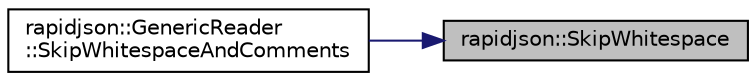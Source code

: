 digraph "rapidjson::SkipWhitespace"
{
 // INTERACTIVE_SVG=YES
 // LATEX_PDF_SIZE
  edge [fontname="Helvetica",fontsize="10",labelfontname="Helvetica",labelfontsize="10"];
  node [fontname="Helvetica",fontsize="10",shape=record];
  rankdir="RL";
  Node115 [label="rapidjson::SkipWhitespace",height=0.2,width=0.4,color="black", fillcolor="grey75", style="filled", fontcolor="black",tooltip=" "];
  Node115 -> Node116 [dir="back",color="midnightblue",fontsize="10",style="solid",fontname="Helvetica"];
  Node116 [label="rapidjson::GenericReader\l::SkipWhitespaceAndComments",height=0.2,width=0.4,color="black", fillcolor="white", style="filled",URL="$classrapidjson_1_1_generic_reader.html#abfaf691ef4052e50a8af243df04bcf8f",tooltip=" "];
}
